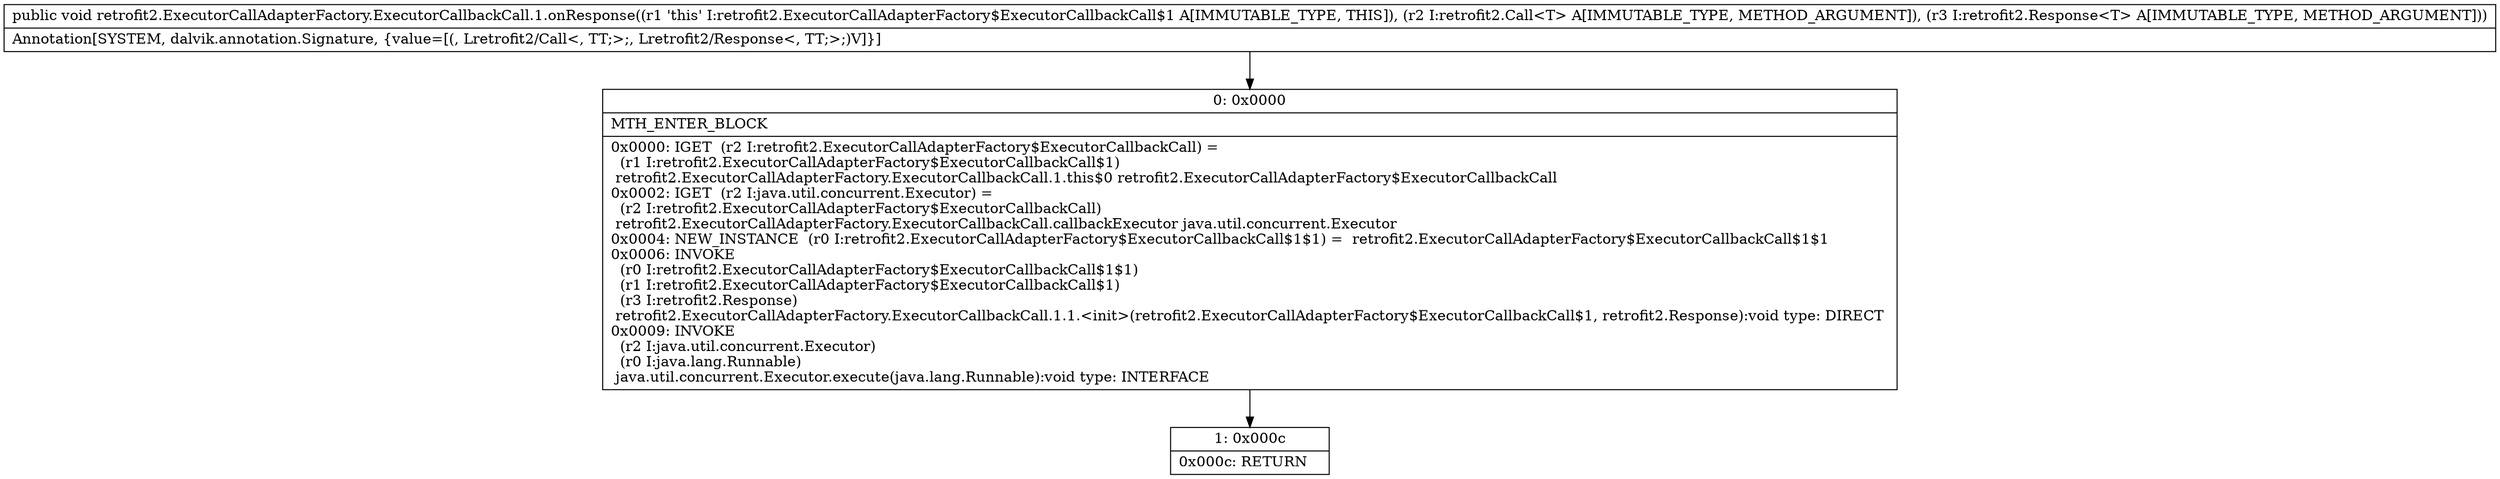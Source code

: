 digraph "CFG forretrofit2.ExecutorCallAdapterFactory.ExecutorCallbackCall.1.onResponse(Lretrofit2\/Call;Lretrofit2\/Response;)V" {
Node_0 [shape=record,label="{0\:\ 0x0000|MTH_ENTER_BLOCK\l|0x0000: IGET  (r2 I:retrofit2.ExecutorCallAdapterFactory$ExecutorCallbackCall) = \l  (r1 I:retrofit2.ExecutorCallAdapterFactory$ExecutorCallbackCall$1)\l retrofit2.ExecutorCallAdapterFactory.ExecutorCallbackCall.1.this$0 retrofit2.ExecutorCallAdapterFactory$ExecutorCallbackCall \l0x0002: IGET  (r2 I:java.util.concurrent.Executor) = \l  (r2 I:retrofit2.ExecutorCallAdapterFactory$ExecutorCallbackCall)\l retrofit2.ExecutorCallAdapterFactory.ExecutorCallbackCall.callbackExecutor java.util.concurrent.Executor \l0x0004: NEW_INSTANCE  (r0 I:retrofit2.ExecutorCallAdapterFactory$ExecutorCallbackCall$1$1) =  retrofit2.ExecutorCallAdapterFactory$ExecutorCallbackCall$1$1 \l0x0006: INVOKE  \l  (r0 I:retrofit2.ExecutorCallAdapterFactory$ExecutorCallbackCall$1$1)\l  (r1 I:retrofit2.ExecutorCallAdapterFactory$ExecutorCallbackCall$1)\l  (r3 I:retrofit2.Response)\l retrofit2.ExecutorCallAdapterFactory.ExecutorCallbackCall.1.1.\<init\>(retrofit2.ExecutorCallAdapterFactory$ExecutorCallbackCall$1, retrofit2.Response):void type: DIRECT \l0x0009: INVOKE  \l  (r2 I:java.util.concurrent.Executor)\l  (r0 I:java.lang.Runnable)\l java.util.concurrent.Executor.execute(java.lang.Runnable):void type: INTERFACE \l}"];
Node_1 [shape=record,label="{1\:\ 0x000c|0x000c: RETURN   \l}"];
MethodNode[shape=record,label="{public void retrofit2.ExecutorCallAdapterFactory.ExecutorCallbackCall.1.onResponse((r1 'this' I:retrofit2.ExecutorCallAdapterFactory$ExecutorCallbackCall$1 A[IMMUTABLE_TYPE, THIS]), (r2 I:retrofit2.Call\<T\> A[IMMUTABLE_TYPE, METHOD_ARGUMENT]), (r3 I:retrofit2.Response\<T\> A[IMMUTABLE_TYPE, METHOD_ARGUMENT]))  | Annotation[SYSTEM, dalvik.annotation.Signature, \{value=[(, Lretrofit2\/Call\<, TT;\>;, Lretrofit2\/Response\<, TT;\>;)V]\}]\l}"];
MethodNode -> Node_0;
Node_0 -> Node_1;
}

